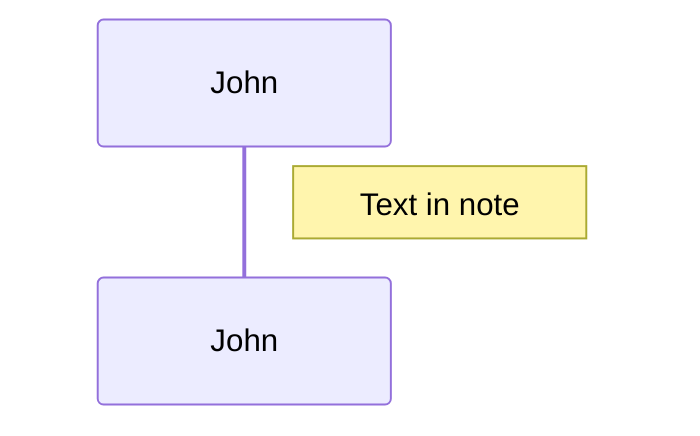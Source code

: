 %% Example of sequence diagram
sequenceDiagram
    participant John
    Note right of John: Text in note
